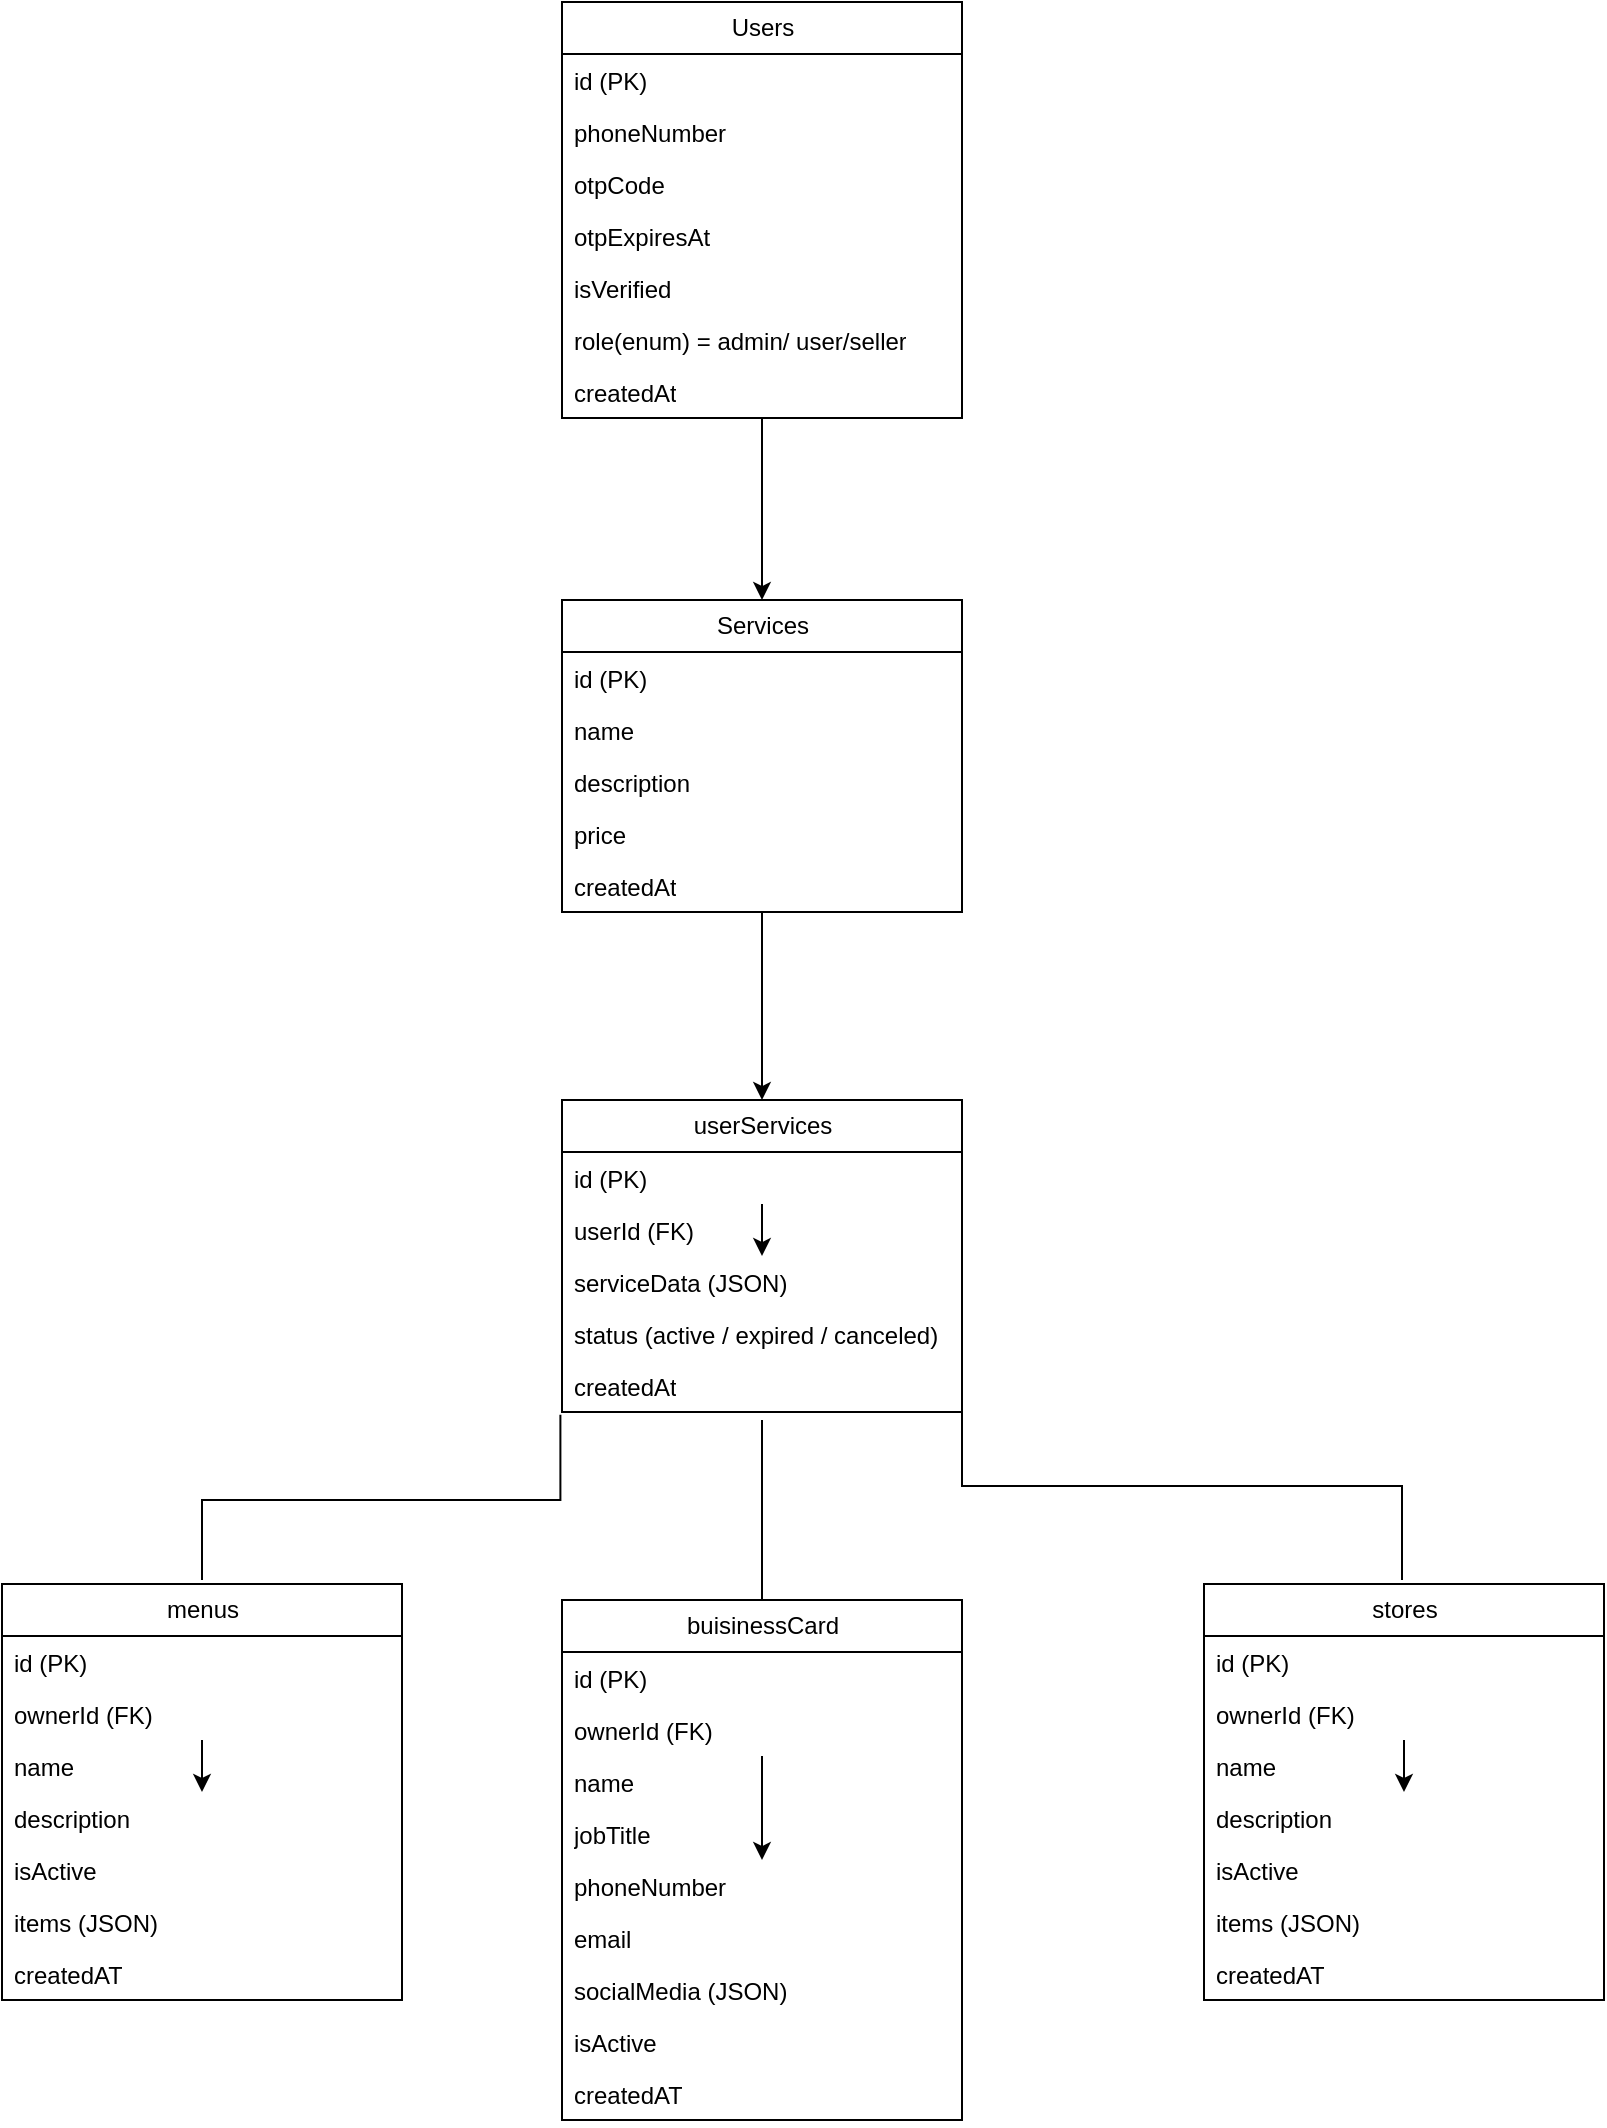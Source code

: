 <mxfile>
    <diagram id="RAcE4ocJG4WGjA8OAw8I" name="Page-1">
        <mxGraphModel dx="2448" dy="1198" grid="1" gridSize="10" guides="1" tooltips="1" connect="1" arrows="1" fold="1" page="1" pageScale="1" pageWidth="850" pageHeight="1100" math="0" shadow="0">
            <root>
                <mxCell id="0"/>
                <mxCell id="1" parent="0"/>
                <mxCell id="1307" value="" style="edgeStyle=none;html=1;entryX=0.5;entryY=0;entryDx=0;entryDy=0;" edge="1" parent="1" source="1267" target="1275">
                    <mxGeometry relative="1" as="geometry"/>
                </mxCell>
                <mxCell id="1267" value="Users" style="swimlane;fontStyle=0;childLayout=stackLayout;horizontal=1;startSize=26;fillColor=none;horizontalStack=0;resizeParent=1;resizeParentMax=0;resizeLast=0;collapsible=1;marginBottom=0;html=1;" vertex="1" parent="1">
                    <mxGeometry x="-160" y="81" width="200" height="208" as="geometry"/>
                </mxCell>
                <mxCell id="1268" value="id (PK)&lt;span style=&quot;white-space: pre;&quot;&gt;&#x9;&lt;/span&gt;" style="text;strokeColor=none;fillColor=none;align=left;verticalAlign=top;spacingLeft=4;spacingRight=4;overflow=hidden;rotatable=0;points=[[0,0.5],[1,0.5]];portConstraint=eastwest;whiteSpace=wrap;html=1;" vertex="1" parent="1267">
                    <mxGeometry y="26" width="200" height="26" as="geometry"/>
                </mxCell>
                <mxCell id="1273" value="phoneNumber&lt;div&gt;&lt;span style=&quot;white-space: pre;&quot;&gt;&#x9;&lt;/span&gt;&lt;br&gt;&lt;/div&gt;" style="text;strokeColor=none;fillColor=none;align=left;verticalAlign=top;spacingLeft=4;spacingRight=4;overflow=hidden;rotatable=0;points=[[0,0.5],[1,0.5]];portConstraint=eastwest;whiteSpace=wrap;html=1;" vertex="1" parent="1267">
                    <mxGeometry y="52" width="200" height="26" as="geometry"/>
                </mxCell>
                <mxCell id="1269" value="otpCode" style="text;strokeColor=none;fillColor=none;align=left;verticalAlign=top;spacingLeft=4;spacingRight=4;overflow=hidden;rotatable=0;points=[[0,0.5],[1,0.5]];portConstraint=eastwest;whiteSpace=wrap;html=1;" vertex="1" parent="1267">
                    <mxGeometry y="78" width="200" height="26" as="geometry"/>
                </mxCell>
                <mxCell id="1271" value="otpExpiresAt" style="text;strokeColor=none;fillColor=none;align=left;verticalAlign=top;spacingLeft=4;spacingRight=4;overflow=hidden;rotatable=0;points=[[0,0.5],[1,0.5]];portConstraint=eastwest;whiteSpace=wrap;html=1;" vertex="1" parent="1267">
                    <mxGeometry y="104" width="200" height="26" as="geometry"/>
                </mxCell>
                <mxCell id="1272" value="isVerified" style="text;strokeColor=none;fillColor=none;align=left;verticalAlign=top;spacingLeft=4;spacingRight=4;overflow=hidden;rotatable=0;points=[[0,0.5],[1,0.5]];portConstraint=eastwest;whiteSpace=wrap;html=1;" vertex="1" parent="1267">
                    <mxGeometry y="130" width="200" height="26" as="geometry"/>
                </mxCell>
                <mxCell id="1270" value="role(enum) = admin/ user/seller" style="text;strokeColor=none;fillColor=none;align=left;verticalAlign=top;spacingLeft=4;spacingRight=4;overflow=hidden;rotatable=0;points=[[0,0.5],[1,0.5]];portConstraint=eastwest;whiteSpace=wrap;html=1;" vertex="1" parent="1267">
                    <mxGeometry y="156" width="200" height="26" as="geometry"/>
                </mxCell>
                <mxCell id="1274" value="createdAt" style="text;strokeColor=none;fillColor=none;align=left;verticalAlign=top;spacingLeft=4;spacingRight=4;overflow=hidden;rotatable=0;points=[[0,0.5],[1,0.5]];portConstraint=eastwest;whiteSpace=wrap;html=1;" vertex="1" parent="1267">
                    <mxGeometry y="182" width="200" height="26" as="geometry"/>
                </mxCell>
                <mxCell id="1324" style="edgeStyle=none;html=1;entryX=0.5;entryY=0;entryDx=0;entryDy=0;" edge="1" parent="1" source="1275" target="1281">
                    <mxGeometry relative="1" as="geometry"/>
                </mxCell>
                <mxCell id="1275" value="Services" style="swimlane;fontStyle=0;childLayout=stackLayout;horizontal=1;startSize=26;fillColor=none;horizontalStack=0;resizeParent=1;resizeParentMax=0;resizeLast=0;collapsible=1;marginBottom=0;html=1;" vertex="1" parent="1">
                    <mxGeometry x="-160" y="380" width="200" height="156" as="geometry"/>
                </mxCell>
                <mxCell id="1276" value="id (PK)" style="text;strokeColor=none;fillColor=none;align=left;verticalAlign=top;spacingLeft=4;spacingRight=4;overflow=hidden;rotatable=0;points=[[0,0.5],[1,0.5]];portConstraint=eastwest;whiteSpace=wrap;html=1;" vertex="1" parent="1275">
                    <mxGeometry y="26" width="200" height="26" as="geometry"/>
                </mxCell>
                <mxCell id="1280" value="name" style="text;strokeColor=none;fillColor=none;align=left;verticalAlign=top;spacingLeft=4;spacingRight=4;overflow=hidden;rotatable=0;points=[[0,0.5],[1,0.5]];portConstraint=eastwest;whiteSpace=wrap;html=1;" vertex="1" parent="1275">
                    <mxGeometry y="52" width="200" height="26" as="geometry"/>
                </mxCell>
                <mxCell id="1277" value="description" style="text;strokeColor=none;fillColor=none;align=left;verticalAlign=top;spacingLeft=4;spacingRight=4;overflow=hidden;rotatable=0;points=[[0,0.5],[1,0.5]];portConstraint=eastwest;whiteSpace=wrap;html=1;" vertex="1" parent="1275">
                    <mxGeometry y="78" width="200" height="26" as="geometry"/>
                </mxCell>
                <mxCell id="1279" value="price" style="text;strokeColor=none;fillColor=none;align=left;verticalAlign=top;spacingLeft=4;spacingRight=4;overflow=hidden;rotatable=0;points=[[0,0.5],[1,0.5]];portConstraint=eastwest;whiteSpace=wrap;html=1;" vertex="1" parent="1275">
                    <mxGeometry y="104" width="200" height="26" as="geometry"/>
                </mxCell>
                <mxCell id="1278" value="createdAt" style="text;strokeColor=none;fillColor=none;align=left;verticalAlign=top;spacingLeft=4;spacingRight=4;overflow=hidden;rotatable=0;points=[[0,0.5],[1,0.5]];portConstraint=eastwest;whiteSpace=wrap;html=1;" vertex="1" parent="1275">
                    <mxGeometry y="130" width="200" height="26" as="geometry"/>
                </mxCell>
                <mxCell id="1281" value="userServices" style="swimlane;fontStyle=0;childLayout=stackLayout;horizontal=1;startSize=26;fillColor=none;horizontalStack=0;resizeParent=1;resizeParentMax=0;resizeLast=0;collapsible=1;marginBottom=0;html=1;" vertex="1" parent="1">
                    <mxGeometry x="-160" y="630" width="200" height="156" as="geometry"/>
                </mxCell>
                <mxCell id="1285" value="" style="edgeStyle=none;html=1;" edge="1" parent="1281" source="1282" target="1284">
                    <mxGeometry relative="1" as="geometry"/>
                </mxCell>
                <mxCell id="1282" value="id (PK)" style="text;strokeColor=none;fillColor=none;align=left;verticalAlign=top;spacingLeft=4;spacingRight=4;overflow=hidden;rotatable=0;points=[[0,0.5],[1,0.5]];portConstraint=eastwest;whiteSpace=wrap;html=1;" vertex="1" parent="1281">
                    <mxGeometry y="26" width="200" height="26" as="geometry"/>
                </mxCell>
                <mxCell id="1283" value="userId (FK)" style="text;strokeColor=none;fillColor=none;align=left;verticalAlign=top;spacingLeft=4;spacingRight=4;overflow=hidden;rotatable=0;points=[[0,0.5],[1,0.5]];portConstraint=eastwest;whiteSpace=wrap;html=1;" vertex="1" parent="1281">
                    <mxGeometry y="52" width="200" height="26" as="geometry"/>
                </mxCell>
                <mxCell id="1284" value="serviceData (JSON)" style="text;strokeColor=none;fillColor=none;align=left;verticalAlign=top;spacingLeft=4;spacingRight=4;overflow=hidden;rotatable=0;points=[[0,0.5],[1,0.5]];portConstraint=eastwest;whiteSpace=wrap;html=1;" vertex="1" parent="1281">
                    <mxGeometry y="78" width="200" height="26" as="geometry"/>
                </mxCell>
                <mxCell id="1286" value="status (active / expired / canceled)" style="text;strokeColor=none;fillColor=none;align=left;verticalAlign=top;spacingLeft=4;spacingRight=4;overflow=hidden;rotatable=0;points=[[0,0.5],[1,0.5]];portConstraint=eastwest;whiteSpace=wrap;html=1;" vertex="1" parent="1281">
                    <mxGeometry y="104" width="200" height="26" as="geometry"/>
                </mxCell>
                <mxCell id="1287" value="createdAt" style="text;strokeColor=none;fillColor=none;align=left;verticalAlign=top;spacingLeft=4;spacingRight=4;overflow=hidden;rotatable=0;points=[[0,0.5],[1,0.5]];portConstraint=eastwest;whiteSpace=wrap;html=1;" vertex="1" parent="1281">
                    <mxGeometry y="130" width="200" height="26" as="geometry"/>
                </mxCell>
                <mxCell id="1288" value="stores" style="swimlane;fontStyle=0;childLayout=stackLayout;horizontal=1;startSize=26;fillColor=none;horizontalStack=0;resizeParent=1;resizeParentMax=0;resizeLast=0;collapsible=1;marginBottom=0;html=1;" vertex="1" parent="1">
                    <mxGeometry x="161" y="872" width="200" height="208" as="geometry"/>
                </mxCell>
                <mxCell id="1292" value="" style="edgeStyle=none;html=1;" edge="1" parent="1288" source="1289" target="1291">
                    <mxGeometry relative="1" as="geometry"/>
                </mxCell>
                <mxCell id="1296" value="id (PK)" style="text;strokeColor=none;fillColor=none;align=left;verticalAlign=top;spacingLeft=4;spacingRight=4;overflow=hidden;rotatable=0;points=[[0,0.5],[1,0.5]];portConstraint=eastwest;whiteSpace=wrap;html=1;" vertex="1" parent="1288">
                    <mxGeometry y="26" width="200" height="26" as="geometry"/>
                </mxCell>
                <mxCell id="1289" value="ownerId (FK)" style="text;strokeColor=none;fillColor=none;align=left;verticalAlign=top;spacingLeft=4;spacingRight=4;overflow=hidden;rotatable=0;points=[[0,0.5],[1,0.5]];portConstraint=eastwest;whiteSpace=wrap;html=1;" vertex="1" parent="1288">
                    <mxGeometry y="52" width="200" height="26" as="geometry"/>
                </mxCell>
                <mxCell id="1290" value="name" style="text;strokeColor=none;fillColor=none;align=left;verticalAlign=top;spacingLeft=4;spacingRight=4;overflow=hidden;rotatable=0;points=[[0,0.5],[1,0.5]];portConstraint=eastwest;whiteSpace=wrap;html=1;" vertex="1" parent="1288">
                    <mxGeometry y="78" width="200" height="26" as="geometry"/>
                </mxCell>
                <mxCell id="1291" value="description" style="text;strokeColor=none;fillColor=none;align=left;verticalAlign=top;spacingLeft=4;spacingRight=4;overflow=hidden;rotatable=0;points=[[0,0.5],[1,0.5]];portConstraint=eastwest;whiteSpace=wrap;html=1;" vertex="1" parent="1288">
                    <mxGeometry y="104" width="200" height="26" as="geometry"/>
                </mxCell>
                <mxCell id="1293" value="isActive" style="text;strokeColor=none;fillColor=none;align=left;verticalAlign=top;spacingLeft=4;spacingRight=4;overflow=hidden;rotatable=0;points=[[0,0.5],[1,0.5]];portConstraint=eastwest;whiteSpace=wrap;html=1;" vertex="1" parent="1288">
                    <mxGeometry y="130" width="200" height="26" as="geometry"/>
                </mxCell>
                <mxCell id="1294" value="items (JSON)" style="text;strokeColor=none;fillColor=none;align=left;verticalAlign=top;spacingLeft=4;spacingRight=4;overflow=hidden;rotatable=0;points=[[0,0.5],[1,0.5]];portConstraint=eastwest;whiteSpace=wrap;html=1;" vertex="1" parent="1288">
                    <mxGeometry y="156" width="200" height="26" as="geometry"/>
                </mxCell>
                <mxCell id="1295" value="createdAT" style="text;strokeColor=none;fillColor=none;align=left;verticalAlign=top;spacingLeft=4;spacingRight=4;overflow=hidden;rotatable=0;points=[[0,0.5],[1,0.5]];portConstraint=eastwest;whiteSpace=wrap;html=1;" vertex="1" parent="1288">
                    <mxGeometry y="182" width="200" height="26" as="geometry"/>
                </mxCell>
                <mxCell id="1297" value="menus" style="swimlane;fontStyle=0;childLayout=stackLayout;horizontal=1;startSize=26;fillColor=none;horizontalStack=0;resizeParent=1;resizeParentMax=0;resizeLast=0;collapsible=1;marginBottom=0;html=1;" vertex="1" parent="1">
                    <mxGeometry x="-440" y="872" width="200" height="208" as="geometry"/>
                </mxCell>
                <mxCell id="1298" value="" style="edgeStyle=none;html=1;" edge="1" parent="1297" source="1300" target="1302">
                    <mxGeometry relative="1" as="geometry"/>
                </mxCell>
                <mxCell id="1299" value="id (PK)" style="text;strokeColor=none;fillColor=none;align=left;verticalAlign=top;spacingLeft=4;spacingRight=4;overflow=hidden;rotatable=0;points=[[0,0.5],[1,0.5]];portConstraint=eastwest;whiteSpace=wrap;html=1;" vertex="1" parent="1297">
                    <mxGeometry y="26" width="200" height="26" as="geometry"/>
                </mxCell>
                <mxCell id="1300" value="ownerId (FK)" style="text;strokeColor=none;fillColor=none;align=left;verticalAlign=top;spacingLeft=4;spacingRight=4;overflow=hidden;rotatable=0;points=[[0,0.5],[1,0.5]];portConstraint=eastwest;whiteSpace=wrap;html=1;" vertex="1" parent="1297">
                    <mxGeometry y="52" width="200" height="26" as="geometry"/>
                </mxCell>
                <mxCell id="1301" value="name" style="text;strokeColor=none;fillColor=none;align=left;verticalAlign=top;spacingLeft=4;spacingRight=4;overflow=hidden;rotatable=0;points=[[0,0.5],[1,0.5]];portConstraint=eastwest;whiteSpace=wrap;html=1;" vertex="1" parent="1297">
                    <mxGeometry y="78" width="200" height="26" as="geometry"/>
                </mxCell>
                <mxCell id="1302" value="description" style="text;strokeColor=none;fillColor=none;align=left;verticalAlign=top;spacingLeft=4;spacingRight=4;overflow=hidden;rotatable=0;points=[[0,0.5],[1,0.5]];portConstraint=eastwest;whiteSpace=wrap;html=1;" vertex="1" parent="1297">
                    <mxGeometry y="104" width="200" height="26" as="geometry"/>
                </mxCell>
                <mxCell id="1303" value="isActive" style="text;strokeColor=none;fillColor=none;align=left;verticalAlign=top;spacingLeft=4;spacingRight=4;overflow=hidden;rotatable=0;points=[[0,0.5],[1,0.5]];portConstraint=eastwest;whiteSpace=wrap;html=1;" vertex="1" parent="1297">
                    <mxGeometry y="130" width="200" height="26" as="geometry"/>
                </mxCell>
                <mxCell id="1304" value="items (JSON)" style="text;strokeColor=none;fillColor=none;align=left;verticalAlign=top;spacingLeft=4;spacingRight=4;overflow=hidden;rotatable=0;points=[[0,0.5],[1,0.5]];portConstraint=eastwest;whiteSpace=wrap;html=1;" vertex="1" parent="1297">
                    <mxGeometry y="156" width="200" height="26" as="geometry"/>
                </mxCell>
                <mxCell id="1305" value="createdAT" style="text;strokeColor=none;fillColor=none;align=left;verticalAlign=top;spacingLeft=4;spacingRight=4;overflow=hidden;rotatable=0;points=[[0,0.5],[1,0.5]];portConstraint=eastwest;whiteSpace=wrap;html=1;" vertex="1" parent="1297">
                    <mxGeometry y="182" width="200" height="26" as="geometry"/>
                </mxCell>
                <mxCell id="1308" value="buisinessCard" style="swimlane;fontStyle=0;childLayout=stackLayout;horizontal=1;startSize=26;fillColor=none;horizontalStack=0;resizeParent=1;resizeParentMax=0;resizeLast=0;collapsible=1;marginBottom=0;html=1;" vertex="1" parent="1">
                    <mxGeometry x="-160" y="880" width="200" height="260" as="geometry"/>
                </mxCell>
                <mxCell id="1309" value="" style="edgeStyle=none;html=1;" edge="1" parent="1308" source="1311" target="1313">
                    <mxGeometry relative="1" as="geometry"/>
                </mxCell>
                <mxCell id="1310" value="id (PK)" style="text;strokeColor=none;fillColor=none;align=left;verticalAlign=top;spacingLeft=4;spacingRight=4;overflow=hidden;rotatable=0;points=[[0,0.5],[1,0.5]];portConstraint=eastwest;whiteSpace=wrap;html=1;" vertex="1" parent="1308">
                    <mxGeometry y="26" width="200" height="26" as="geometry"/>
                </mxCell>
                <mxCell id="1311" value="ownerId (FK)" style="text;strokeColor=none;fillColor=none;align=left;verticalAlign=top;spacingLeft=4;spacingRight=4;overflow=hidden;rotatable=0;points=[[0,0.5],[1,0.5]];portConstraint=eastwest;whiteSpace=wrap;html=1;" vertex="1" parent="1308">
                    <mxGeometry y="52" width="200" height="26" as="geometry"/>
                </mxCell>
                <mxCell id="1318" value="" style="edgeStyle=none;html=1;" edge="1" parent="1308" source="1312" target="1316">
                    <mxGeometry relative="1" as="geometry"/>
                </mxCell>
                <mxCell id="1312" value="name" style="text;strokeColor=none;fillColor=none;align=left;verticalAlign=top;spacingLeft=4;spacingRight=4;overflow=hidden;rotatable=0;points=[[0,0.5],[1,0.5]];portConstraint=eastwest;whiteSpace=wrap;html=1;" vertex="1" parent="1308">
                    <mxGeometry y="78" width="200" height="26" as="geometry"/>
                </mxCell>
                <mxCell id="1316" value="jobTitle" style="text;strokeColor=none;fillColor=none;align=left;verticalAlign=top;spacingLeft=4;spacingRight=4;overflow=hidden;rotatable=0;points=[[0,0.5],[1,0.5]];portConstraint=eastwest;whiteSpace=wrap;html=1;" vertex="1" parent="1308">
                    <mxGeometry y="104" width="200" height="26" as="geometry"/>
                </mxCell>
                <mxCell id="1313" value="phoneNumber" style="text;strokeColor=none;fillColor=none;align=left;verticalAlign=top;spacingLeft=4;spacingRight=4;overflow=hidden;rotatable=0;points=[[0,0.5],[1,0.5]];portConstraint=eastwest;whiteSpace=wrap;html=1;" vertex="1" parent="1308">
                    <mxGeometry y="130" width="200" height="26" as="geometry"/>
                </mxCell>
                <mxCell id="1321" value="email" style="text;strokeColor=none;fillColor=none;align=left;verticalAlign=top;spacingLeft=4;spacingRight=4;overflow=hidden;rotatable=0;points=[[0,0.5],[1,0.5]];portConstraint=eastwest;whiteSpace=wrap;html=1;" vertex="1" parent="1308">
                    <mxGeometry y="156" width="200" height="26" as="geometry"/>
                </mxCell>
                <mxCell id="1315" value="socialMedia (JSON)" style="text;strokeColor=none;fillColor=none;align=left;verticalAlign=top;spacingLeft=4;spacingRight=4;overflow=hidden;rotatable=0;points=[[0,0.5],[1,0.5]];portConstraint=eastwest;whiteSpace=wrap;html=1;" vertex="1" parent="1308">
                    <mxGeometry y="182" width="200" height="26" as="geometry"/>
                </mxCell>
                <mxCell id="1314" value="isActive" style="text;strokeColor=none;fillColor=none;align=left;verticalAlign=top;spacingLeft=4;spacingRight=4;overflow=hidden;rotatable=0;points=[[0,0.5],[1,0.5]];portConstraint=eastwest;whiteSpace=wrap;html=1;" vertex="1" parent="1308">
                    <mxGeometry y="208" width="200" height="26" as="geometry"/>
                </mxCell>
                <mxCell id="1319" value="createdAT" style="text;strokeColor=none;fillColor=none;align=left;verticalAlign=top;spacingLeft=4;spacingRight=4;overflow=hidden;rotatable=0;points=[[0,0.5],[1,0.5]];portConstraint=eastwest;whiteSpace=wrap;html=1;" vertex="1" parent="1308">
                    <mxGeometry y="234" width="200" height="26" as="geometry"/>
                </mxCell>
                <mxCell id="1323" value="" style="edgeStyle=elbowEdgeStyle;elbow=vertical;sourcePerimeterSpacing=0;targetPerimeterSpacing=0;startArrow=none;endArrow=none;rounded=0;curved=0;exitX=1;exitY=1;exitDx=0;exitDy=0;" edge="1" parent="1">
                    <mxGeometry relative="1" as="geometry">
                        <mxPoint x="40" y="776" as="sourcePoint"/>
                        <mxPoint x="260" y="870" as="targetPoint"/>
                    </mxGeometry>
                </mxCell>
                <mxCell id="1326" value="" style="edgeStyle=elbowEdgeStyle;elbow=vertical;sourcePerimeterSpacing=0;targetPerimeterSpacing=0;startArrow=none;endArrow=none;rounded=0;curved=0;exitX=-0.004;exitY=1.052;exitDx=0;exitDy=0;exitPerimeter=0;" edge="1" parent="1" source="1287">
                    <mxGeometry relative="1" as="geometry">
                        <mxPoint x="-410" y="820" as="sourcePoint"/>
                        <mxPoint x="-340" y="870" as="targetPoint"/>
                        <Array as="points">
                            <mxPoint x="-250" y="830"/>
                        </Array>
                    </mxGeometry>
                </mxCell>
                <mxCell id="1327" value="" style="endArrow=none;html=1;" edge="1" parent="1">
                    <mxGeometry width="50" height="50" relative="1" as="geometry">
                        <mxPoint x="-60" y="880" as="sourcePoint"/>
                        <mxPoint x="-60" y="790" as="targetPoint"/>
                    </mxGeometry>
                </mxCell>
            </root>
        </mxGraphModel>
    </diagram>
</mxfile>